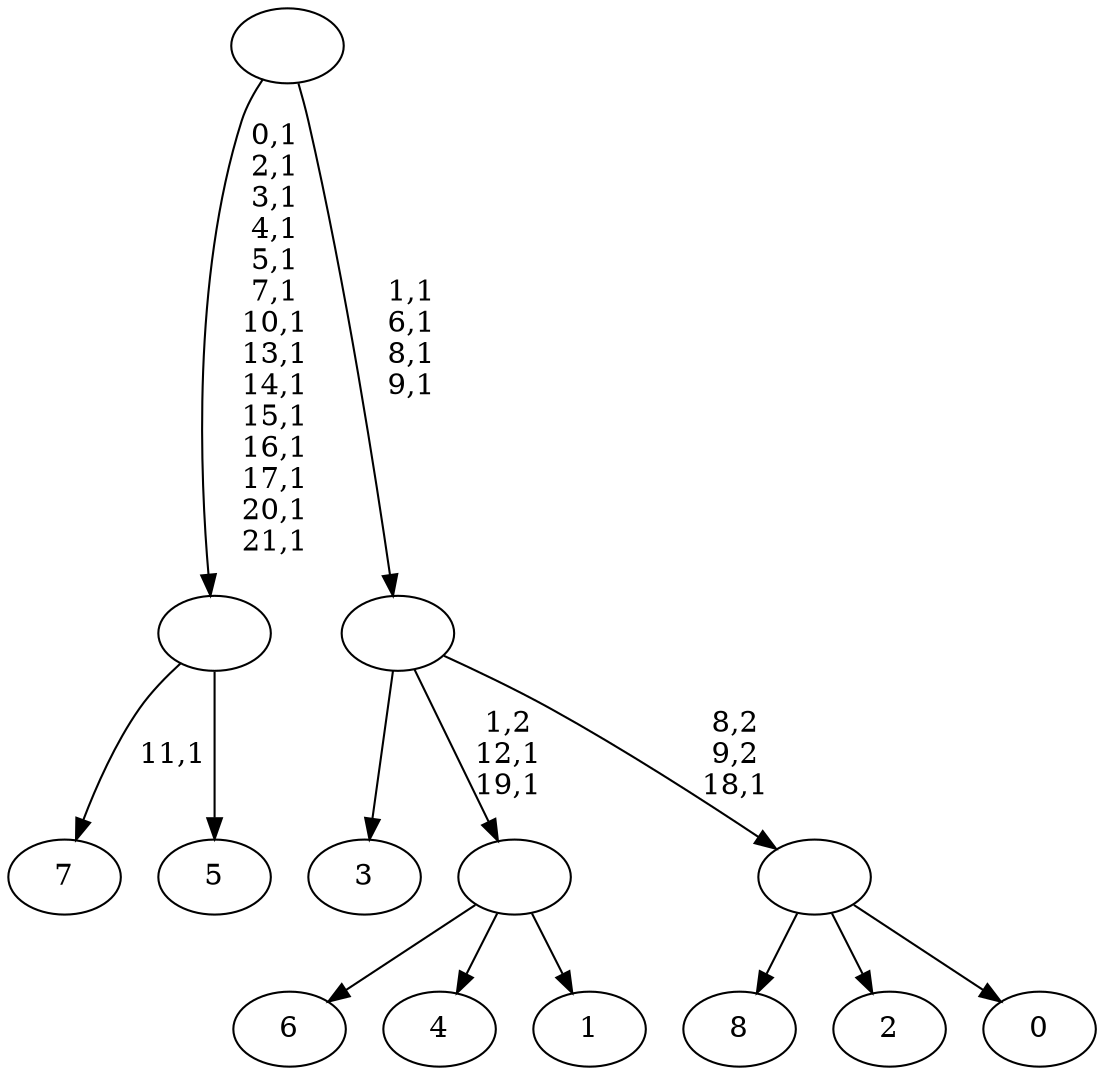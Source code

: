 digraph T {
	31 [label="8"]
	30 [label="7"]
	28 [label="6"]
	27 [label="5"]
	26 [label=""]
	12 [label="4"]
	11 [label="3"]
	10 [label="2"]
	9 [label="1"]
	8 [label=""]
	6 [label="0"]
	5 [label=""]
	4 [label=""]
	0 [label=""]
	26 -> 30 [label="11,1"]
	26 -> 27 [label=""]
	8 -> 28 [label=""]
	8 -> 12 [label=""]
	8 -> 9 [label=""]
	5 -> 31 [label=""]
	5 -> 10 [label=""]
	5 -> 6 [label=""]
	4 -> 8 [label="1,2\n12,1\n19,1"]
	4 -> 11 [label=""]
	4 -> 5 [label="8,2\n9,2\n18,1"]
	0 -> 4 [label="1,1\n6,1\n8,1\n9,1"]
	0 -> 26 [label="0,1\n2,1\n3,1\n4,1\n5,1\n7,1\n10,1\n13,1\n14,1\n15,1\n16,1\n17,1\n20,1\n21,1"]
}
